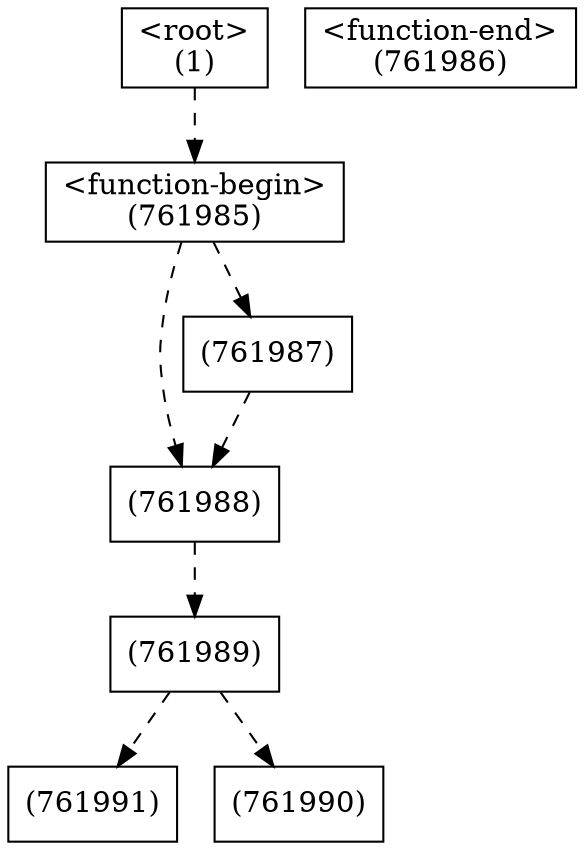 digraph graphname {
n761991 [shape=box,label="(761991)"];
n761989 -> n761991[style="dashed"];
n761990 [shape=box,label="(761990)"];
n761989 -> n761990[style="dashed"];
n761989 [shape=box,label="(761989)"];
n761988 -> n761989[style="dashed"];
n761988 [shape=box,label="(761988)"];
n761987 -> n761988[style="dashed"];
n761985 -> n761988[style="dashed"];
n761987 [shape=box,label="(761987)"];
n761985 -> n761987[style="dashed"];
n761986 [shape=box,label="<function-end>
(761986)"];
n761985 [shape=box,label="<function-begin>
(761985)"];
n1 -> n761985[style="dashed"];
n1 [shape=box,label="<root>
(1)"];
}
